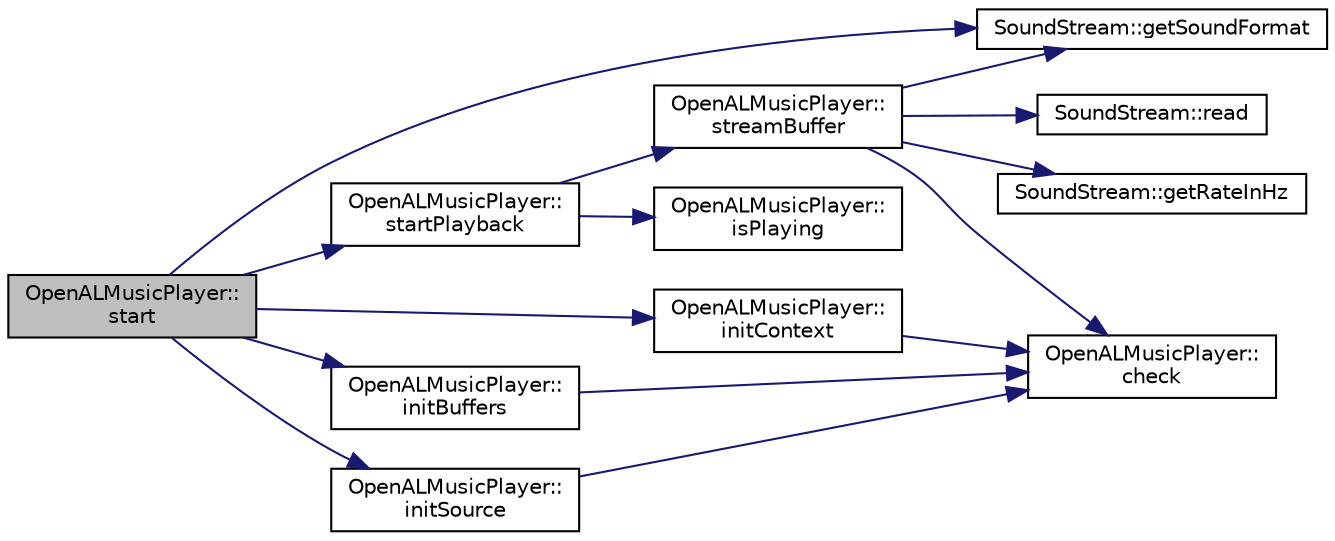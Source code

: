 digraph "OpenALMusicPlayer::start"
{
  edge [fontname="Helvetica",fontsize="10",labelfontname="Helvetica",labelfontsize="10"];
  node [fontname="Helvetica",fontsize="10",shape=record];
  rankdir="LR";
  Node1 [label="OpenALMusicPlayer::\lstart",height=0.2,width=0.4,color="black", fillcolor="grey75", style="filled", fontcolor="black"];
  Node1 -> Node2 [color="midnightblue",fontsize="10",style="solid",fontname="Helvetica"];
  Node2 [label="SoundStream::getSoundFormat",height=0.2,width=0.4,color="black", fillcolor="white", style="filled",URL="$class_sound_stream.html#a608b3b37f2c89afdf88cdb3c463c3afa"];
  Node1 -> Node3 [color="midnightblue",fontsize="10",style="solid",fontname="Helvetica"];
  Node3 [label="OpenALMusicPlayer::\linitContext",height=0.2,width=0.4,color="black", fillcolor="white", style="filled",URL="$class_open_a_l_music_player.html#a7763719ce1dd38f5fc6367858e8c9314"];
  Node3 -> Node4 [color="midnightblue",fontsize="10",style="solid",fontname="Helvetica"];
  Node4 [label="OpenALMusicPlayer::\lcheck",height=0.2,width=0.4,color="black", fillcolor="white", style="filled",URL="$class_open_a_l_music_player.html#a09102ba903810e00db8b6afa25afd731"];
  Node1 -> Node5 [color="midnightblue",fontsize="10",style="solid",fontname="Helvetica"];
  Node5 [label="OpenALMusicPlayer::\linitBuffers",height=0.2,width=0.4,color="black", fillcolor="white", style="filled",URL="$class_open_a_l_music_player.html#a40506064be599733c07234e74091580c"];
  Node5 -> Node4 [color="midnightblue",fontsize="10",style="solid",fontname="Helvetica"];
  Node1 -> Node6 [color="midnightblue",fontsize="10",style="solid",fontname="Helvetica"];
  Node6 [label="OpenALMusicPlayer::\linitSource",height=0.2,width=0.4,color="black", fillcolor="white", style="filled",URL="$class_open_a_l_music_player.html#a2937fd3638e0ef5f65ea705d64878110"];
  Node6 -> Node4 [color="midnightblue",fontsize="10",style="solid",fontname="Helvetica"];
  Node1 -> Node7 [color="midnightblue",fontsize="10",style="solid",fontname="Helvetica"];
  Node7 [label="OpenALMusicPlayer::\lstartPlayback",height=0.2,width=0.4,color="black", fillcolor="white", style="filled",URL="$class_open_a_l_music_player.html#ae05a849a8f327f48a08af9c85afd620f"];
  Node7 -> Node8 [color="midnightblue",fontsize="10",style="solid",fontname="Helvetica"];
  Node8 [label="OpenALMusicPlayer::\lisPlaying",height=0.2,width=0.4,color="black", fillcolor="white", style="filled",URL="$class_open_a_l_music_player.html#abd7e776b710a12f16fe861c767b8e7e5"];
  Node7 -> Node9 [color="midnightblue",fontsize="10",style="solid",fontname="Helvetica"];
  Node9 [label="OpenALMusicPlayer::\lstreamBuffer",height=0.2,width=0.4,color="black", fillcolor="white", style="filled",URL="$class_open_a_l_music_player.html#ae1873314bfeaef39d468b7125224a99d"];
  Node9 -> Node10 [color="midnightblue",fontsize="10",style="solid",fontname="Helvetica"];
  Node10 [label="SoundStream::read",height=0.2,width=0.4,color="black", fillcolor="white", style="filled",URL="$class_sound_stream.html#a84138e50eee455ee32e5edfe1d935e0c"];
  Node9 -> Node2 [color="midnightblue",fontsize="10",style="solid",fontname="Helvetica"];
  Node9 -> Node11 [color="midnightblue",fontsize="10",style="solid",fontname="Helvetica"];
  Node11 [label="SoundStream::getRateInHz",height=0.2,width=0.4,color="black", fillcolor="white", style="filled",URL="$class_sound_stream.html#abec285ccba43ebea349b329b8043787a"];
  Node9 -> Node4 [color="midnightblue",fontsize="10",style="solid",fontname="Helvetica"];
}
